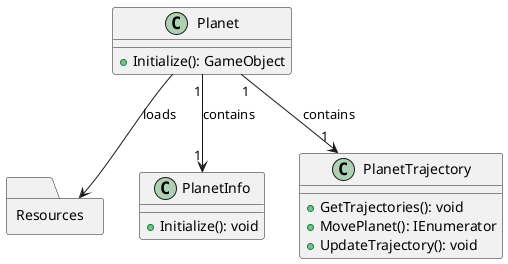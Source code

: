@startuml name

class Planet {
    +Initialize(): GameObject
}

class PlanetInfo {
    +Initialize(): void
}

class PlanetTrajectory {
    +GetTrajectories(): void
    +MovePlanet(): IEnumerator
    +UpdateTrajectory(): void
}

folder Resources {
    
}

Planet "1" --> "1" PlanetInfo : contains
Planet "1" --> "1" PlanetTrajectory : contains
Planet --> Resources : loads

/' Element <|-down-  Agent
Element <|-down- Building
Element <|-down- Tile
Action <-left- Element : strategy

Tile <|-down-  BuildableTile
Tile <|-down- ResourceTile
Tile <|-down- FarmTile

Building <|-down- HouseBuilding

Agent <|-down- WorkerAgent

City <-left- BoardController : contains

Controller <-right- Player : strategy
Controller <.. OtherController

GameManager "1" -left-> "1..4" Player :contains

Agent --> Inventory : contains
Building --> Inventory: contains
City -> Inventory: contains

ResourceTile -> Resource: contains '/
@enduml